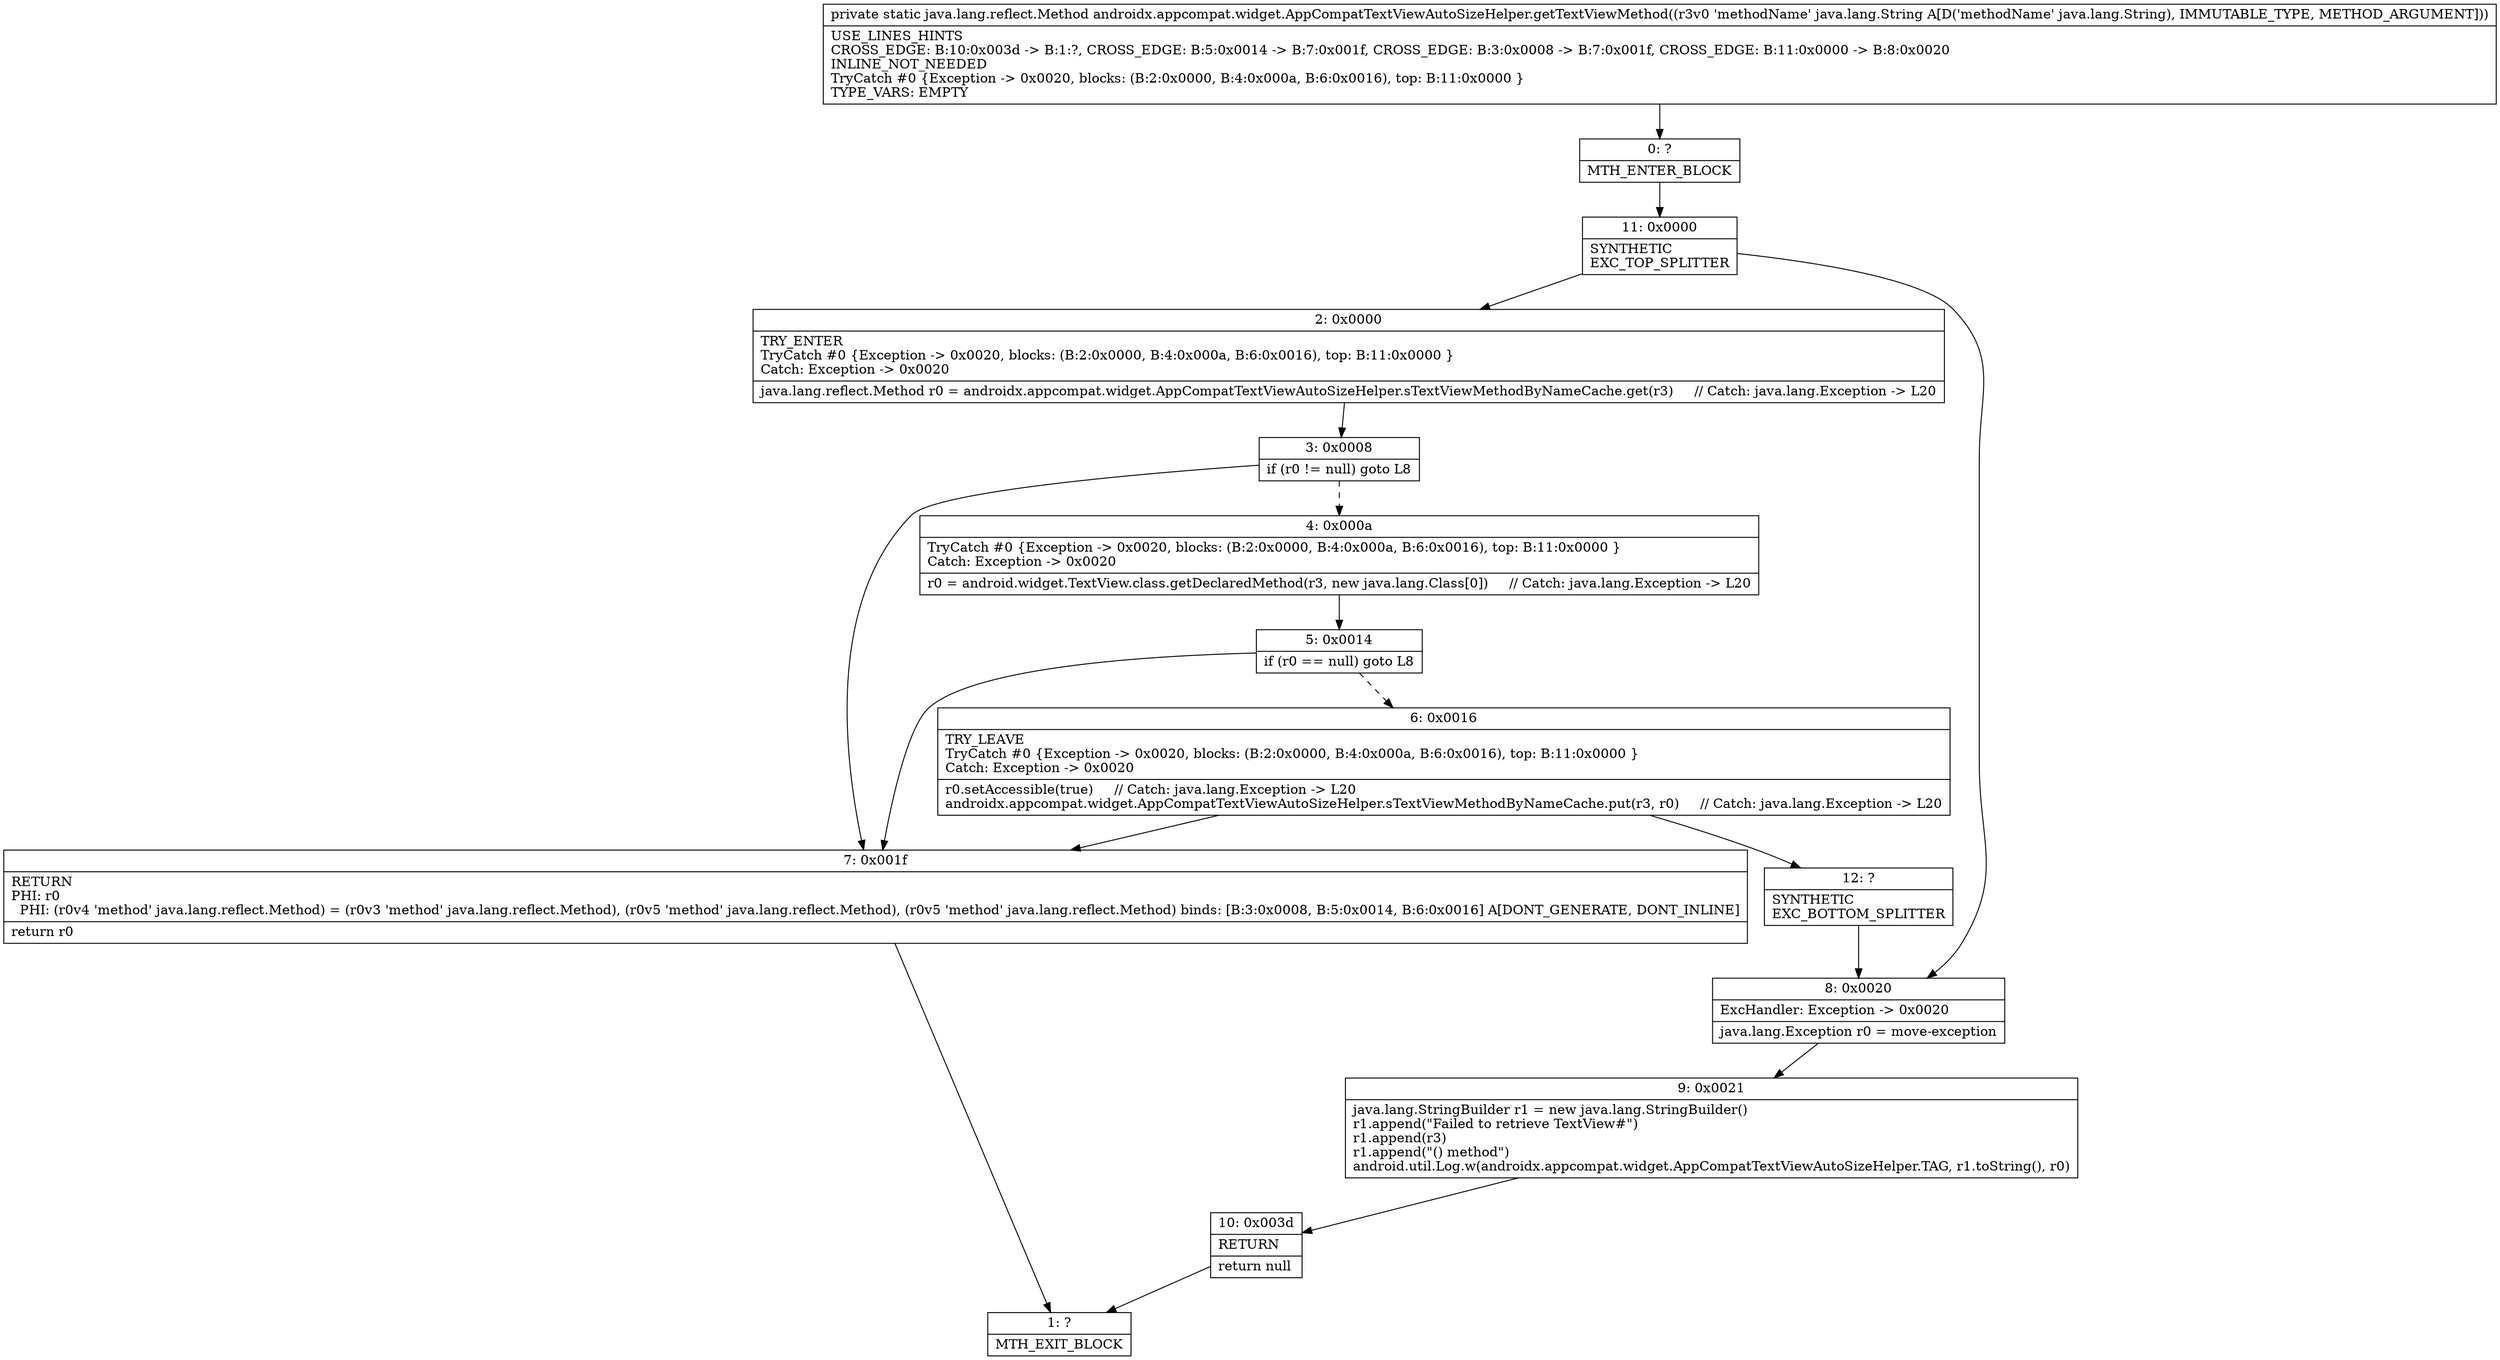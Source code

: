 digraph "CFG forandroidx.appcompat.widget.AppCompatTextViewAutoSizeHelper.getTextViewMethod(Ljava\/lang\/String;)Ljava\/lang\/reflect\/Method;" {
Node_0 [shape=record,label="{0\:\ ?|MTH_ENTER_BLOCK\l}"];
Node_11 [shape=record,label="{11\:\ 0x0000|SYNTHETIC\lEXC_TOP_SPLITTER\l}"];
Node_2 [shape=record,label="{2\:\ 0x0000|TRY_ENTER\lTryCatch #0 \{Exception \-\> 0x0020, blocks: (B:2:0x0000, B:4:0x000a, B:6:0x0016), top: B:11:0x0000 \}\lCatch: Exception \-\> 0x0020\l|java.lang.reflect.Method r0 = androidx.appcompat.widget.AppCompatTextViewAutoSizeHelper.sTextViewMethodByNameCache.get(r3)     \/\/ Catch: java.lang.Exception \-\> L20\l}"];
Node_3 [shape=record,label="{3\:\ 0x0008|if (r0 != null) goto L8\l}"];
Node_4 [shape=record,label="{4\:\ 0x000a|TryCatch #0 \{Exception \-\> 0x0020, blocks: (B:2:0x0000, B:4:0x000a, B:6:0x0016), top: B:11:0x0000 \}\lCatch: Exception \-\> 0x0020\l|r0 = android.widget.TextView.class.getDeclaredMethod(r3, new java.lang.Class[0])     \/\/ Catch: java.lang.Exception \-\> L20\l}"];
Node_5 [shape=record,label="{5\:\ 0x0014|if (r0 == null) goto L8\l}"];
Node_6 [shape=record,label="{6\:\ 0x0016|TRY_LEAVE\lTryCatch #0 \{Exception \-\> 0x0020, blocks: (B:2:0x0000, B:4:0x000a, B:6:0x0016), top: B:11:0x0000 \}\lCatch: Exception \-\> 0x0020\l|r0.setAccessible(true)     \/\/ Catch: java.lang.Exception \-\> L20\landroidx.appcompat.widget.AppCompatTextViewAutoSizeHelper.sTextViewMethodByNameCache.put(r3, r0)     \/\/ Catch: java.lang.Exception \-\> L20\l}"];
Node_12 [shape=record,label="{12\:\ ?|SYNTHETIC\lEXC_BOTTOM_SPLITTER\l}"];
Node_7 [shape=record,label="{7\:\ 0x001f|RETURN\lPHI: r0 \l  PHI: (r0v4 'method' java.lang.reflect.Method) = (r0v3 'method' java.lang.reflect.Method), (r0v5 'method' java.lang.reflect.Method), (r0v5 'method' java.lang.reflect.Method) binds: [B:3:0x0008, B:5:0x0014, B:6:0x0016] A[DONT_GENERATE, DONT_INLINE]\l|return r0\l}"];
Node_1 [shape=record,label="{1\:\ ?|MTH_EXIT_BLOCK\l}"];
Node_8 [shape=record,label="{8\:\ 0x0020|ExcHandler: Exception \-\> 0x0020\l|java.lang.Exception r0 = move\-exception\l}"];
Node_9 [shape=record,label="{9\:\ 0x0021|java.lang.StringBuilder r1 = new java.lang.StringBuilder()\lr1.append(\"Failed to retrieve TextView#\")\lr1.append(r3)\lr1.append(\"() method\")\landroid.util.Log.w(androidx.appcompat.widget.AppCompatTextViewAutoSizeHelper.TAG, r1.toString(), r0)\l}"];
Node_10 [shape=record,label="{10\:\ 0x003d|RETURN\l|return null\l}"];
MethodNode[shape=record,label="{private static java.lang.reflect.Method androidx.appcompat.widget.AppCompatTextViewAutoSizeHelper.getTextViewMethod((r3v0 'methodName' java.lang.String A[D('methodName' java.lang.String), IMMUTABLE_TYPE, METHOD_ARGUMENT]))  | USE_LINES_HINTS\lCROSS_EDGE: B:10:0x003d \-\> B:1:?, CROSS_EDGE: B:5:0x0014 \-\> B:7:0x001f, CROSS_EDGE: B:3:0x0008 \-\> B:7:0x001f, CROSS_EDGE: B:11:0x0000 \-\> B:8:0x0020\lINLINE_NOT_NEEDED\lTryCatch #0 \{Exception \-\> 0x0020, blocks: (B:2:0x0000, B:4:0x000a, B:6:0x0016), top: B:11:0x0000 \}\lTYPE_VARS: EMPTY\l}"];
MethodNode -> Node_0;Node_0 -> Node_11;
Node_11 -> Node_2;
Node_11 -> Node_8;
Node_2 -> Node_3;
Node_3 -> Node_4[style=dashed];
Node_3 -> Node_7;
Node_4 -> Node_5;
Node_5 -> Node_6[style=dashed];
Node_5 -> Node_7;
Node_6 -> Node_7;
Node_6 -> Node_12;
Node_12 -> Node_8;
Node_7 -> Node_1;
Node_8 -> Node_9;
Node_9 -> Node_10;
Node_10 -> Node_1;
}

